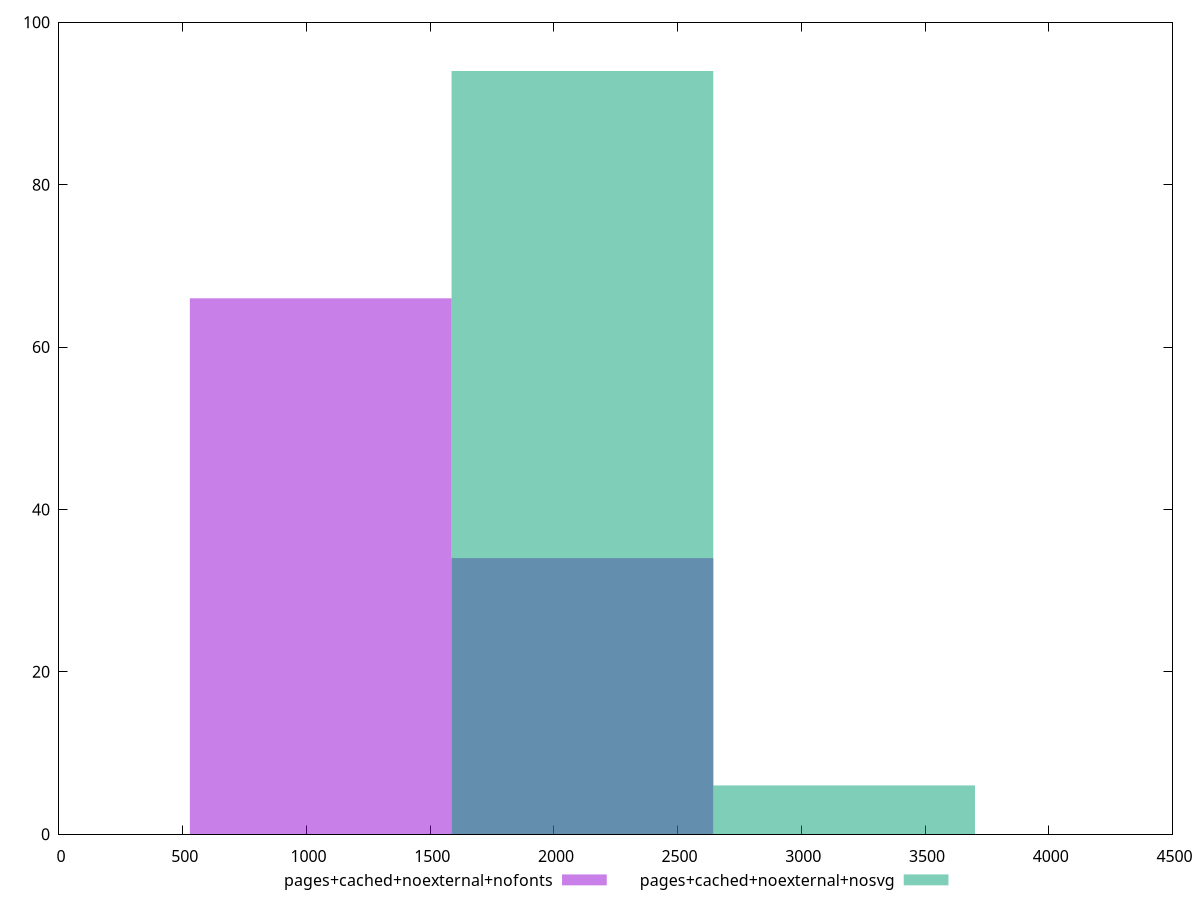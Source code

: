reset
set terminal svg size 640, 500 enhanced background rgb 'white'
set output "report_00007_2020-12-11T15:55:29.892Z/speed-index/comparison/histogram/6_vs_7.svg"

$pagesCachedNoexternalNofonts <<EOF
1057.6524282686005 66
2115.304856537201 34
EOF

$pagesCachedNoexternalNosvg <<EOF
2115.304856537201 94
3172.9572848058015 6
EOF

set key outside below
set boxwidth 1057.6524282686005
set yrange [0:100]
set style fill transparent solid 0.5 noborder

plot \
  $pagesCachedNoexternalNofonts title "pages+cached+noexternal+nofonts" with boxes, \
  $pagesCachedNoexternalNosvg title "pages+cached+noexternal+nosvg" with boxes, \


reset